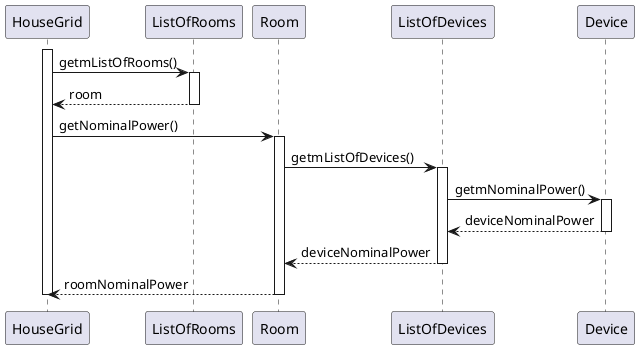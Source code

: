 
@startuml

participant "HouseGrid" as A
participant "ListOfRooms" as B
participant "Room" as C
participant "ListOfDevices" as D
participant "Device" as E

activate A
A -> B: getmListOfRooms()
activate B
B --> A: room
deactivate B
A -> C: getNominalPower()
activate C
C -> D:getmListOfDevices()
activate D
D -> E:getmNominalPower()
activate E
E--> D: deviceNominalPower
deactivate E
D--> C: deviceNominalPower
deactivate D
C --> A: roomNominalPower
deactivate C
deactivate A
@enduml